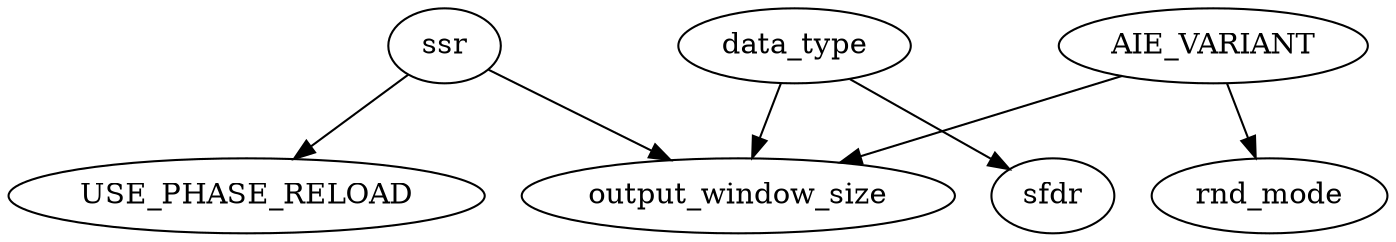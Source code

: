 digraph G {
ssr -> USE_PHASE_RELOAD;
data_type -> sfdr;
AIE_VARIANT -> rnd_mode;
data_type -> output_window_size;
ssr -> output_window_size;
AIE_VARIANT -> output_window_size;
}
